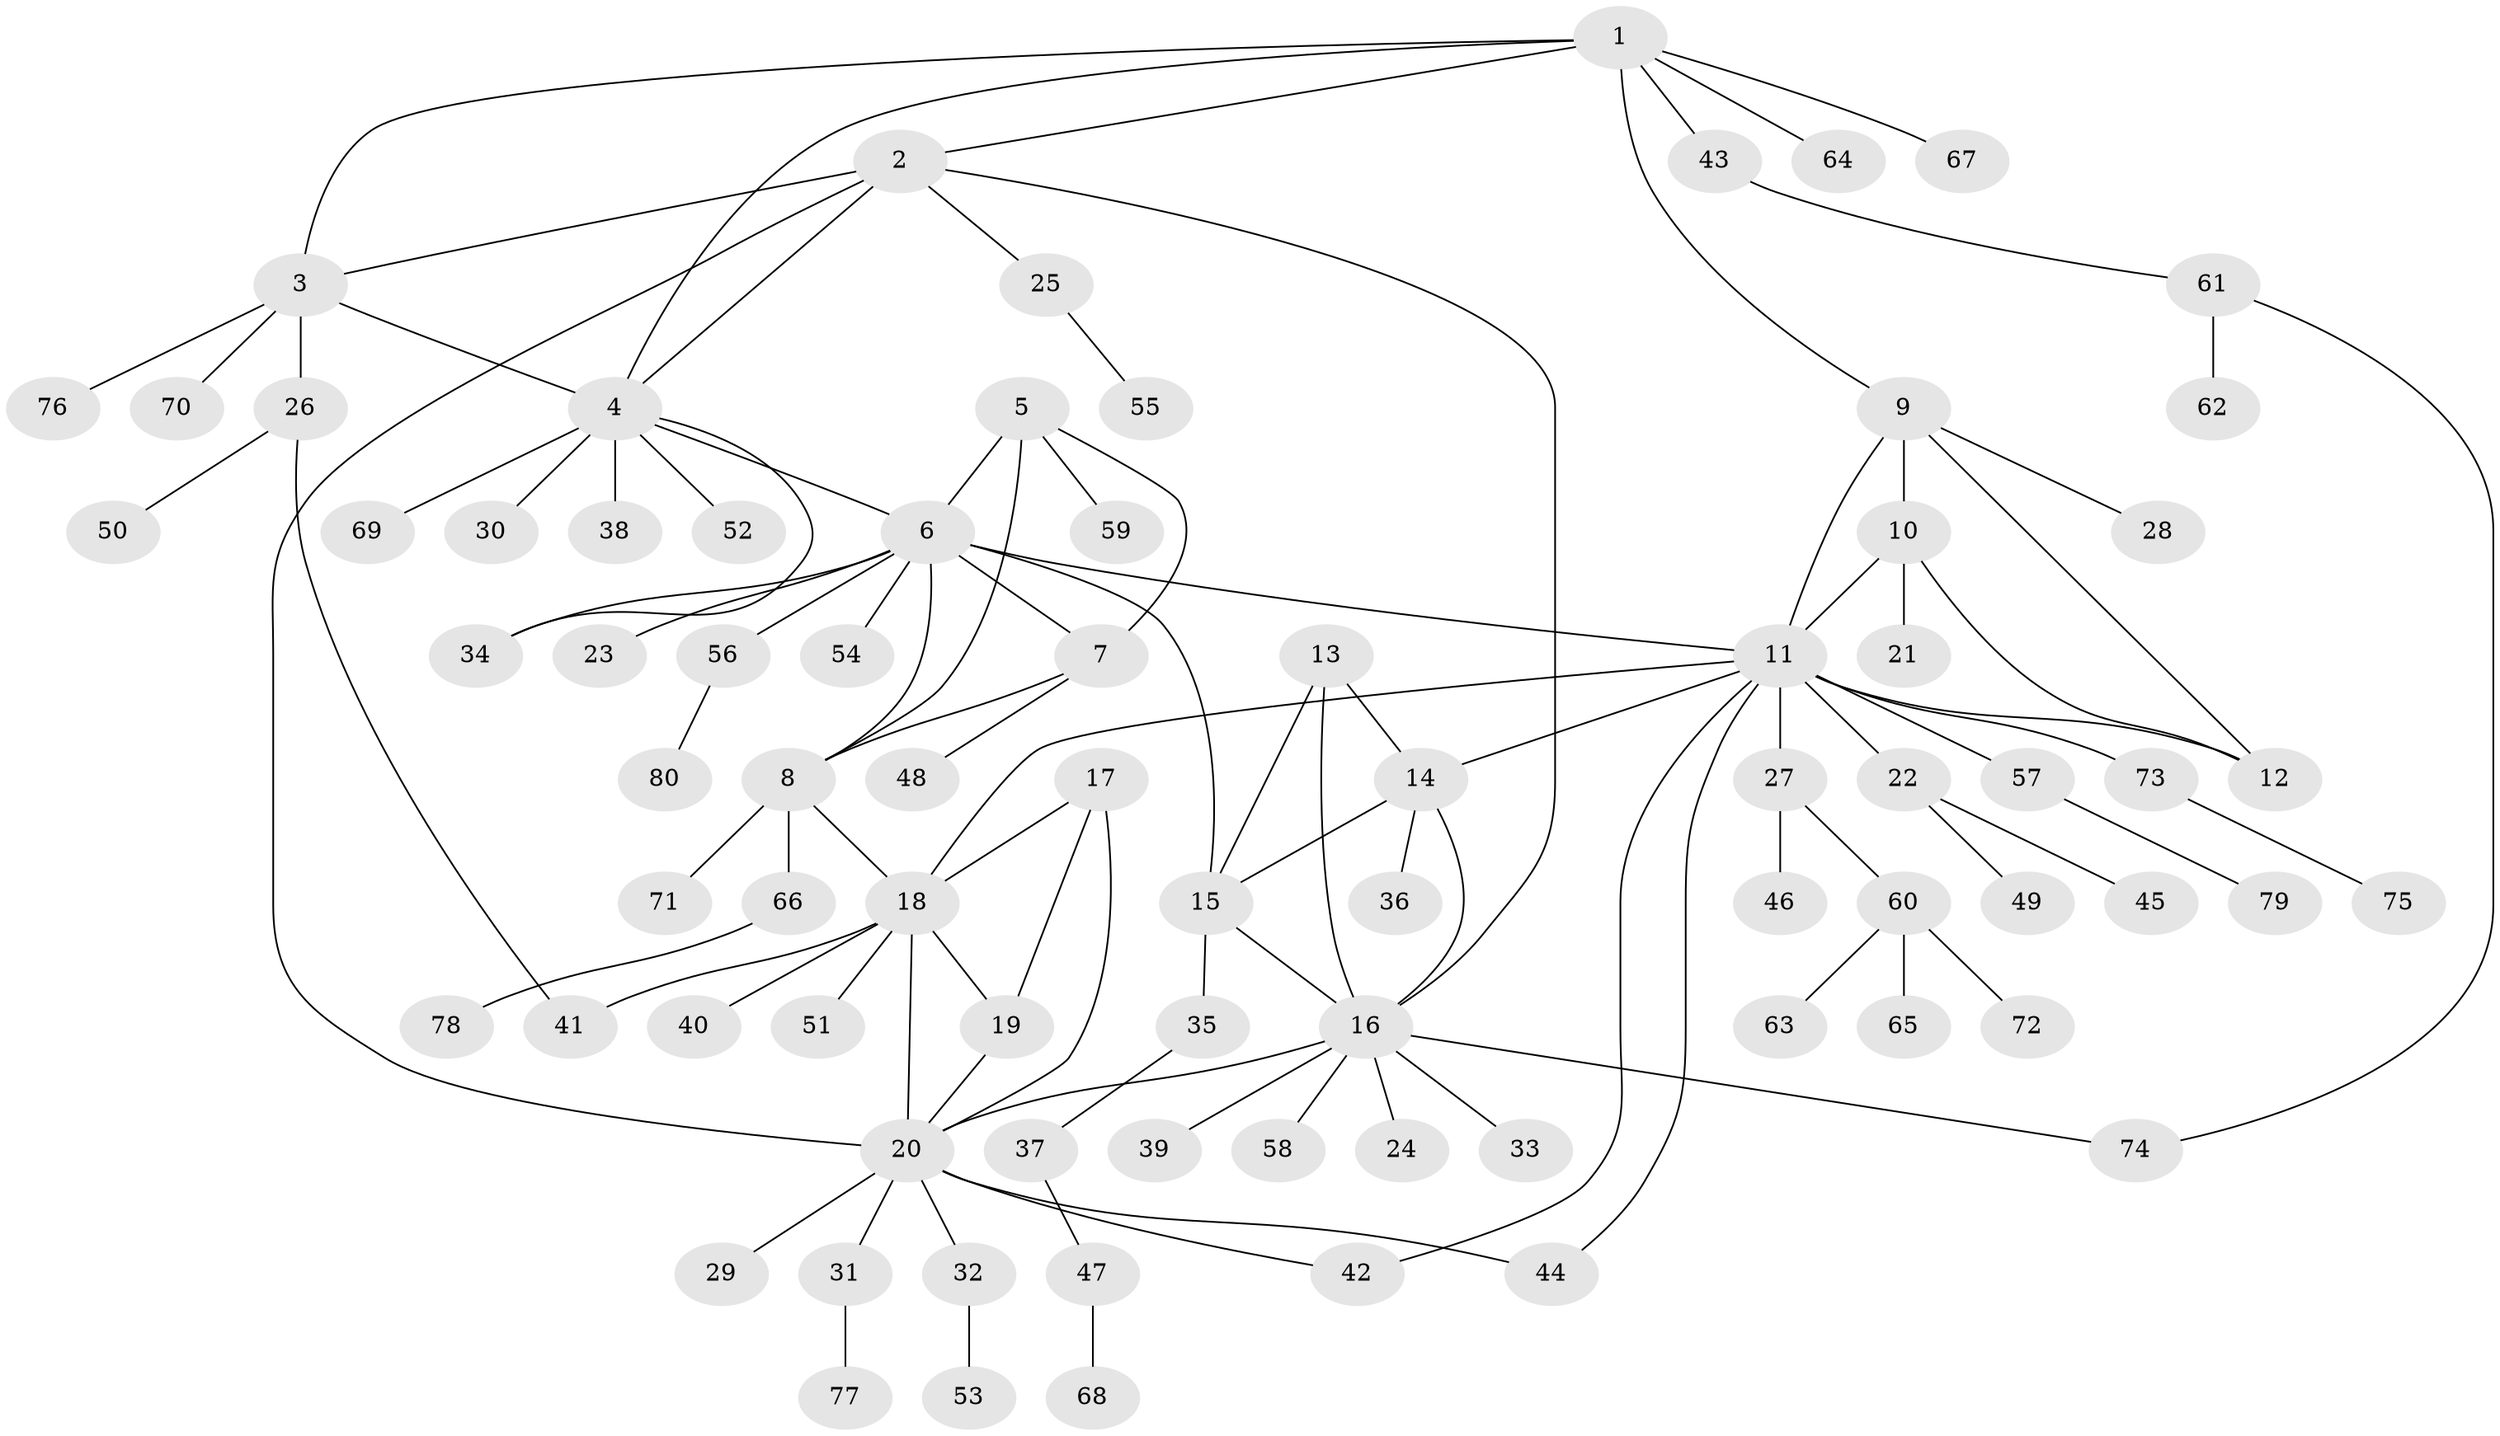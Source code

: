 // Generated by graph-tools (version 1.1) at 2025/54/03/09/25 04:54:40]
// undirected, 80 vertices, 105 edges
graph export_dot {
graph [start="1"]
  node [color=gray90,style=filled];
  1;
  2;
  3;
  4;
  5;
  6;
  7;
  8;
  9;
  10;
  11;
  12;
  13;
  14;
  15;
  16;
  17;
  18;
  19;
  20;
  21;
  22;
  23;
  24;
  25;
  26;
  27;
  28;
  29;
  30;
  31;
  32;
  33;
  34;
  35;
  36;
  37;
  38;
  39;
  40;
  41;
  42;
  43;
  44;
  45;
  46;
  47;
  48;
  49;
  50;
  51;
  52;
  53;
  54;
  55;
  56;
  57;
  58;
  59;
  60;
  61;
  62;
  63;
  64;
  65;
  66;
  67;
  68;
  69;
  70;
  71;
  72;
  73;
  74;
  75;
  76;
  77;
  78;
  79;
  80;
  1 -- 2;
  1 -- 3;
  1 -- 4;
  1 -- 9;
  1 -- 43;
  1 -- 64;
  1 -- 67;
  2 -- 3;
  2 -- 4;
  2 -- 16;
  2 -- 20;
  2 -- 25;
  3 -- 4;
  3 -- 26;
  3 -- 70;
  3 -- 76;
  4 -- 6;
  4 -- 30;
  4 -- 34;
  4 -- 38;
  4 -- 52;
  4 -- 69;
  5 -- 6;
  5 -- 7;
  5 -- 8;
  5 -- 59;
  6 -- 7;
  6 -- 8;
  6 -- 11;
  6 -- 15;
  6 -- 23;
  6 -- 34;
  6 -- 54;
  6 -- 56;
  7 -- 8;
  7 -- 48;
  8 -- 18;
  8 -- 66;
  8 -- 71;
  9 -- 10;
  9 -- 11;
  9 -- 12;
  9 -- 28;
  10 -- 11;
  10 -- 12;
  10 -- 21;
  11 -- 12;
  11 -- 14;
  11 -- 18;
  11 -- 22;
  11 -- 27;
  11 -- 42;
  11 -- 44;
  11 -- 57;
  11 -- 73;
  13 -- 14;
  13 -- 15;
  13 -- 16;
  14 -- 15;
  14 -- 16;
  14 -- 36;
  15 -- 16;
  15 -- 35;
  16 -- 20;
  16 -- 24;
  16 -- 33;
  16 -- 39;
  16 -- 58;
  16 -- 74;
  17 -- 18;
  17 -- 19;
  17 -- 20;
  18 -- 19;
  18 -- 20;
  18 -- 40;
  18 -- 41;
  18 -- 51;
  19 -- 20;
  20 -- 29;
  20 -- 31;
  20 -- 32;
  20 -- 42;
  20 -- 44;
  22 -- 45;
  22 -- 49;
  25 -- 55;
  26 -- 41;
  26 -- 50;
  27 -- 46;
  27 -- 60;
  31 -- 77;
  32 -- 53;
  35 -- 37;
  37 -- 47;
  43 -- 61;
  47 -- 68;
  56 -- 80;
  57 -- 79;
  60 -- 63;
  60 -- 65;
  60 -- 72;
  61 -- 62;
  61 -- 74;
  66 -- 78;
  73 -- 75;
}
